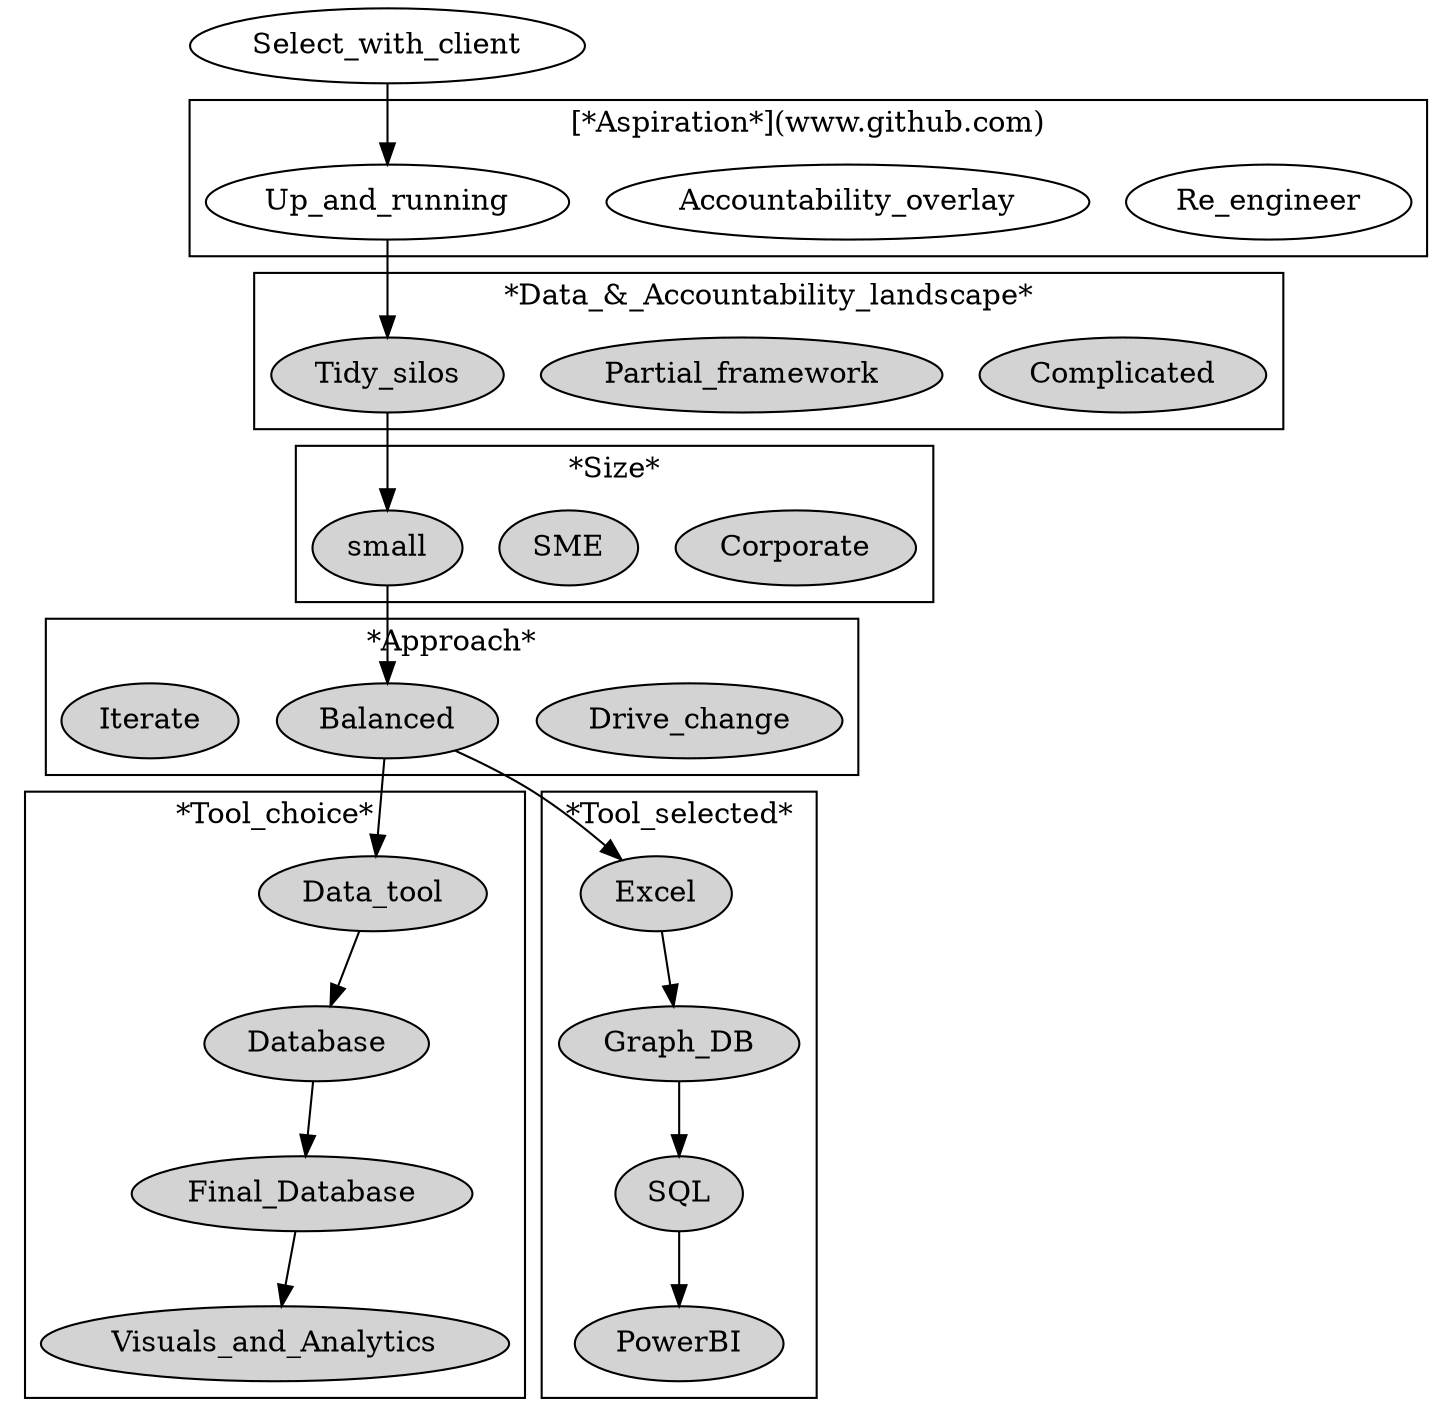 digraph G {
  subgraph cluster_0 {
     Re_engineer; Accountability_overlay; Up_and_running;
    label = <[*Aspiration*](www.github.com)>;
  }
  subgraph cluster_1 {
    node [style=filled];
    Complicated;Partial_framework; Tidy_silos:New_or_ad_hoc;
    label = "*Data_&_Accountability_landscape*";
  }
  
    subgraph cluster_3 {
    node [style=filled];
    Corporate ;SME; small
    label = "*Size*";
  }
  subgraph cluster_4 {
    node [style=filled];
    Drive_change ;Balanced; Iterate
    label = "*Approach*";
  }
  subgraph cluster_9 {
    node [style=filled];
    Data_tool->Database->Final_Database->Visuals_and_Analytics;
    label = "*Tool_choice*";
  }
  subgraph cluster_10 {
    node [style=filled];
    Excel->Graph_DB->SQL->PowerBI;
    label = "*Tool_selected*";
  }
  Select_with_client -> Up_and_running;
  Up_and_running ->Tidy_silos;
  Tidy_silos-> small;
  small->Balanced;
  Balanced->Data_tool;
  Balanced ->Excel;
}